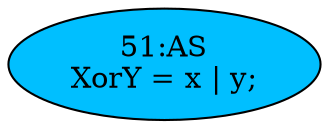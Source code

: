 strict digraph "" {
	node [label="\N"];
	"51:AS"	 [ast="<pyverilog.vparser.ast.Assign object at 0x7f02ea59a8d0>",
		def_var="['XorY']",
		fillcolor=deepskyblue,
		label="51:AS
XorY = x | y;",
		statements="[]",
		style=filled,
		typ=Assign,
		use_var="['x', 'y']"];
}
